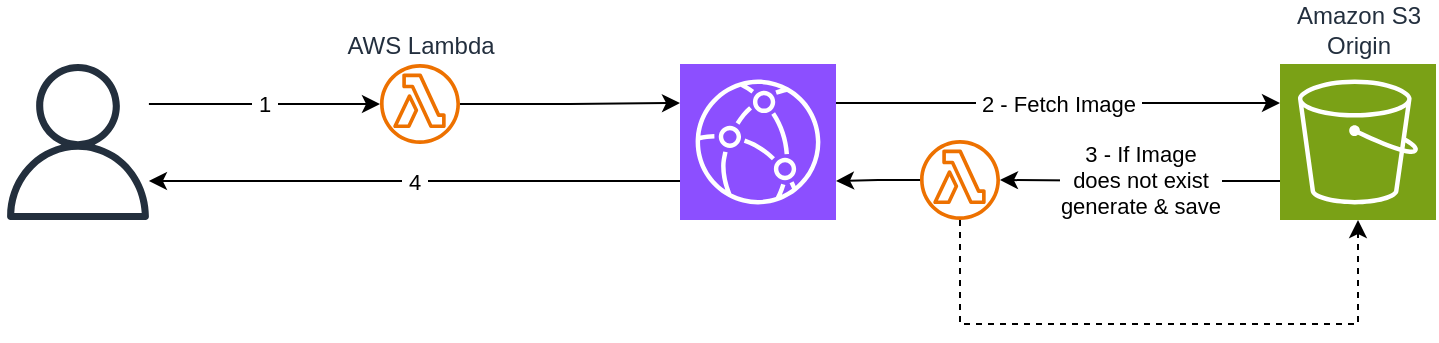 <mxfile version="26.0.4">
  <diagram name="Page-1" id="X0UYGTn_-aHgekAYB6ZK">
    <mxGraphModel dx="1114" dy="1198" grid="1" gridSize="10" guides="1" tooltips="1" connect="1" arrows="1" fold="1" page="1" pageScale="1" pageWidth="850" pageHeight="1100" math="0" shadow="0">
      <root>
        <mxCell id="0" />
        <mxCell id="1" parent="0" />
        <mxCell id="H8RUJ7AzdLlAqS-CscNs-8" value="&amp;nbsp;1&amp;nbsp;" style="edgeStyle=orthogonalEdgeStyle;rounded=0;orthogonalLoop=1;jettySize=auto;html=1;" edge="1" parent="1" source="H8RUJ7AzdLlAqS-CscNs-1" target="H8RUJ7AzdLlAqS-CscNs-4">
          <mxGeometry relative="1" as="geometry">
            <Array as="points">
              <mxPoint x="186" y="440" />
              <mxPoint x="186" y="440" />
            </Array>
          </mxGeometry>
        </mxCell>
        <mxCell id="H8RUJ7AzdLlAqS-CscNs-1" value="" style="sketch=0;outlineConnect=0;fontColor=#232F3E;gradientColor=none;fillColor=#232F3D;strokeColor=none;dashed=0;verticalLabelPosition=bottom;verticalAlign=top;align=center;html=1;fontSize=12;fontStyle=0;aspect=fixed;pointerEvents=1;shape=mxgraph.aws4.user;" vertex="1" parent="1">
          <mxGeometry x="66" y="420" width="78" height="78" as="geometry" />
        </mxCell>
        <mxCell id="H8RUJ7AzdLlAqS-CscNs-10" value="&amp;nbsp;4&amp;nbsp;" style="edgeStyle=orthogonalEdgeStyle;rounded=0;orthogonalLoop=1;jettySize=auto;html=1;exitX=0;exitY=0.75;exitDx=0;exitDy=0;exitPerimeter=0;" edge="1" parent="1" source="H8RUJ7AzdLlAqS-CscNs-2" target="H8RUJ7AzdLlAqS-CscNs-1">
          <mxGeometry relative="1" as="geometry">
            <Array as="points">
              <mxPoint x="196" y="479" />
              <mxPoint x="196" y="479" />
            </Array>
          </mxGeometry>
        </mxCell>
        <mxCell id="H8RUJ7AzdLlAqS-CscNs-2" value="" style="sketch=0;points=[[0,0,0],[0.25,0,0],[0.5,0,0],[0.75,0,0],[1,0,0],[0,1,0],[0.25,1,0],[0.5,1,0],[0.75,1,0],[1,1,0],[0,0.25,0],[0,0.5,0],[0,0.75,0],[1,0.25,0],[1,0.5,0],[1,0.75,0]];outlineConnect=0;fontColor=#232F3E;fillColor=#8C4FFF;strokeColor=#ffffff;dashed=0;verticalLabelPosition=bottom;verticalAlign=top;align=center;html=1;fontSize=12;fontStyle=0;aspect=fixed;shape=mxgraph.aws4.resourceIcon;resIcon=mxgraph.aws4.cloudfront;" vertex="1" parent="1">
          <mxGeometry x="406" y="420" width="78" height="78" as="geometry" />
        </mxCell>
        <mxCell id="H8RUJ7AzdLlAqS-CscNs-4" value="AWS Lambda" style="sketch=0;outlineConnect=0;fontColor=#232F3E;gradientColor=none;fillColor=#ED7100;strokeColor=none;dashed=0;verticalLabelPosition=top;verticalAlign=bottom;align=center;html=1;fontSize=12;fontStyle=0;aspect=fixed;pointerEvents=1;shape=mxgraph.aws4.lambda_function;labelPosition=center;" vertex="1" parent="1">
          <mxGeometry x="256" y="420" width="40" height="40" as="geometry" />
        </mxCell>
        <mxCell id="H8RUJ7AzdLlAqS-CscNs-7" style="edgeStyle=orthogonalEdgeStyle;rounded=0;orthogonalLoop=1;jettySize=auto;html=1;entryX=0;entryY=0.25;entryDx=0;entryDy=0;entryPerimeter=0;" edge="1" parent="1" source="H8RUJ7AzdLlAqS-CscNs-4" target="H8RUJ7AzdLlAqS-CscNs-2">
          <mxGeometry relative="1" as="geometry">
            <mxPoint x="406" y="439.5" as="targetPoint" />
          </mxGeometry>
        </mxCell>
        <mxCell id="H8RUJ7AzdLlAqS-CscNs-15" value="3 - If Image&lt;div&gt;does not exist&lt;/div&gt;&lt;div&gt;generate &amp;amp; save&lt;/div&gt;" style="edgeStyle=orthogonalEdgeStyle;rounded=0;orthogonalLoop=1;jettySize=auto;html=1;exitX=0;exitY=0.75;exitDx=0;exitDy=0;exitPerimeter=0;" edge="1" parent="1" source="H8RUJ7AzdLlAqS-CscNs-11" target="H8RUJ7AzdLlAqS-CscNs-14">
          <mxGeometry relative="1" as="geometry" />
        </mxCell>
        <mxCell id="H8RUJ7AzdLlAqS-CscNs-11" value="Amazon S3&lt;div&gt;Origin&lt;/div&gt;" style="sketch=0;points=[[0,0,0],[0.25,0,0],[0.5,0,0],[0.75,0,0],[1,0,0],[0,1,0],[0.25,1,0],[0.5,1,0],[0.75,1,0],[1,1,0],[0,0.25,0],[0,0.5,0],[0,0.75,0],[1,0.25,0],[1,0.5,0],[1,0.75,0]];outlineConnect=0;fontColor=#232F3E;fillColor=#7AA116;strokeColor=#ffffff;dashed=0;verticalLabelPosition=top;verticalAlign=bottom;align=center;html=1;fontSize=12;fontStyle=0;aspect=fixed;shape=mxgraph.aws4.resourceIcon;resIcon=mxgraph.aws4.s3;labelPosition=center;" vertex="1" parent="1">
          <mxGeometry x="706" y="420" width="78" height="78" as="geometry" />
        </mxCell>
        <mxCell id="H8RUJ7AzdLlAqS-CscNs-12" value="&amp;nbsp;2 - Fetch Image&amp;nbsp;" style="edgeStyle=orthogonalEdgeStyle;rounded=0;orthogonalLoop=1;jettySize=auto;html=1;exitX=1;exitY=0.25;exitDx=0;exitDy=0;exitPerimeter=0;entryX=0;entryY=0.25;entryDx=0;entryDy=0;entryPerimeter=0;" edge="1" parent="1" source="H8RUJ7AzdLlAqS-CscNs-2" target="H8RUJ7AzdLlAqS-CscNs-11">
          <mxGeometry relative="1" as="geometry" />
        </mxCell>
        <mxCell id="H8RUJ7AzdLlAqS-CscNs-14" value="" style="sketch=0;outlineConnect=0;fontColor=#232F3E;gradientColor=none;fillColor=#ED7100;strokeColor=none;dashed=0;verticalLabelPosition=bottom;verticalAlign=top;align=center;html=1;fontSize=12;fontStyle=0;aspect=fixed;pointerEvents=1;shape=mxgraph.aws4.lambda_function;labelPosition=center;" vertex="1" parent="1">
          <mxGeometry x="526" y="458" width="40" height="40" as="geometry" />
        </mxCell>
        <mxCell id="H8RUJ7AzdLlAqS-CscNs-16" style="edgeStyle=orthogonalEdgeStyle;rounded=0;orthogonalLoop=1;jettySize=auto;html=1;entryX=1;entryY=0.75;entryDx=0;entryDy=0;entryPerimeter=0;" edge="1" parent="1" source="H8RUJ7AzdLlAqS-CscNs-14" target="H8RUJ7AzdLlAqS-CscNs-2">
          <mxGeometry relative="1" as="geometry" />
        </mxCell>
        <mxCell id="H8RUJ7AzdLlAqS-CscNs-17" style="edgeStyle=orthogonalEdgeStyle;rounded=0;orthogonalLoop=1;jettySize=auto;html=1;entryX=0.5;entryY=1;entryDx=0;entryDy=0;entryPerimeter=0;dashed=1;" edge="1" parent="1" source="H8RUJ7AzdLlAqS-CscNs-14" target="H8RUJ7AzdLlAqS-CscNs-11">
          <mxGeometry relative="1" as="geometry">
            <Array as="points">
              <mxPoint x="546" y="550" />
              <mxPoint x="745" y="550" />
            </Array>
          </mxGeometry>
        </mxCell>
      </root>
    </mxGraphModel>
  </diagram>
</mxfile>
